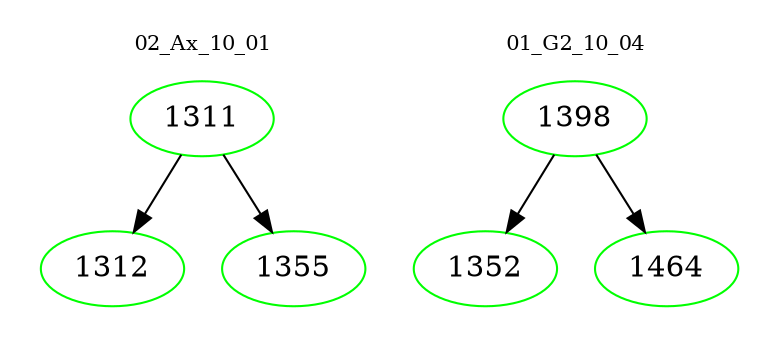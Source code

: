 digraph{
subgraph cluster_0 {
color = white
label = "02_Ax_10_01";
fontsize=10;
T0_1311 [label="1311", color="green"]
T0_1311 -> T0_1312 [color="black"]
T0_1312 [label="1312", color="green"]
T0_1311 -> T0_1355 [color="black"]
T0_1355 [label="1355", color="green"]
}
subgraph cluster_1 {
color = white
label = "01_G2_10_04";
fontsize=10;
T1_1398 [label="1398", color="green"]
T1_1398 -> T1_1352 [color="black"]
T1_1352 [label="1352", color="green"]
T1_1398 -> T1_1464 [color="black"]
T1_1464 [label="1464", color="green"]
}
}
